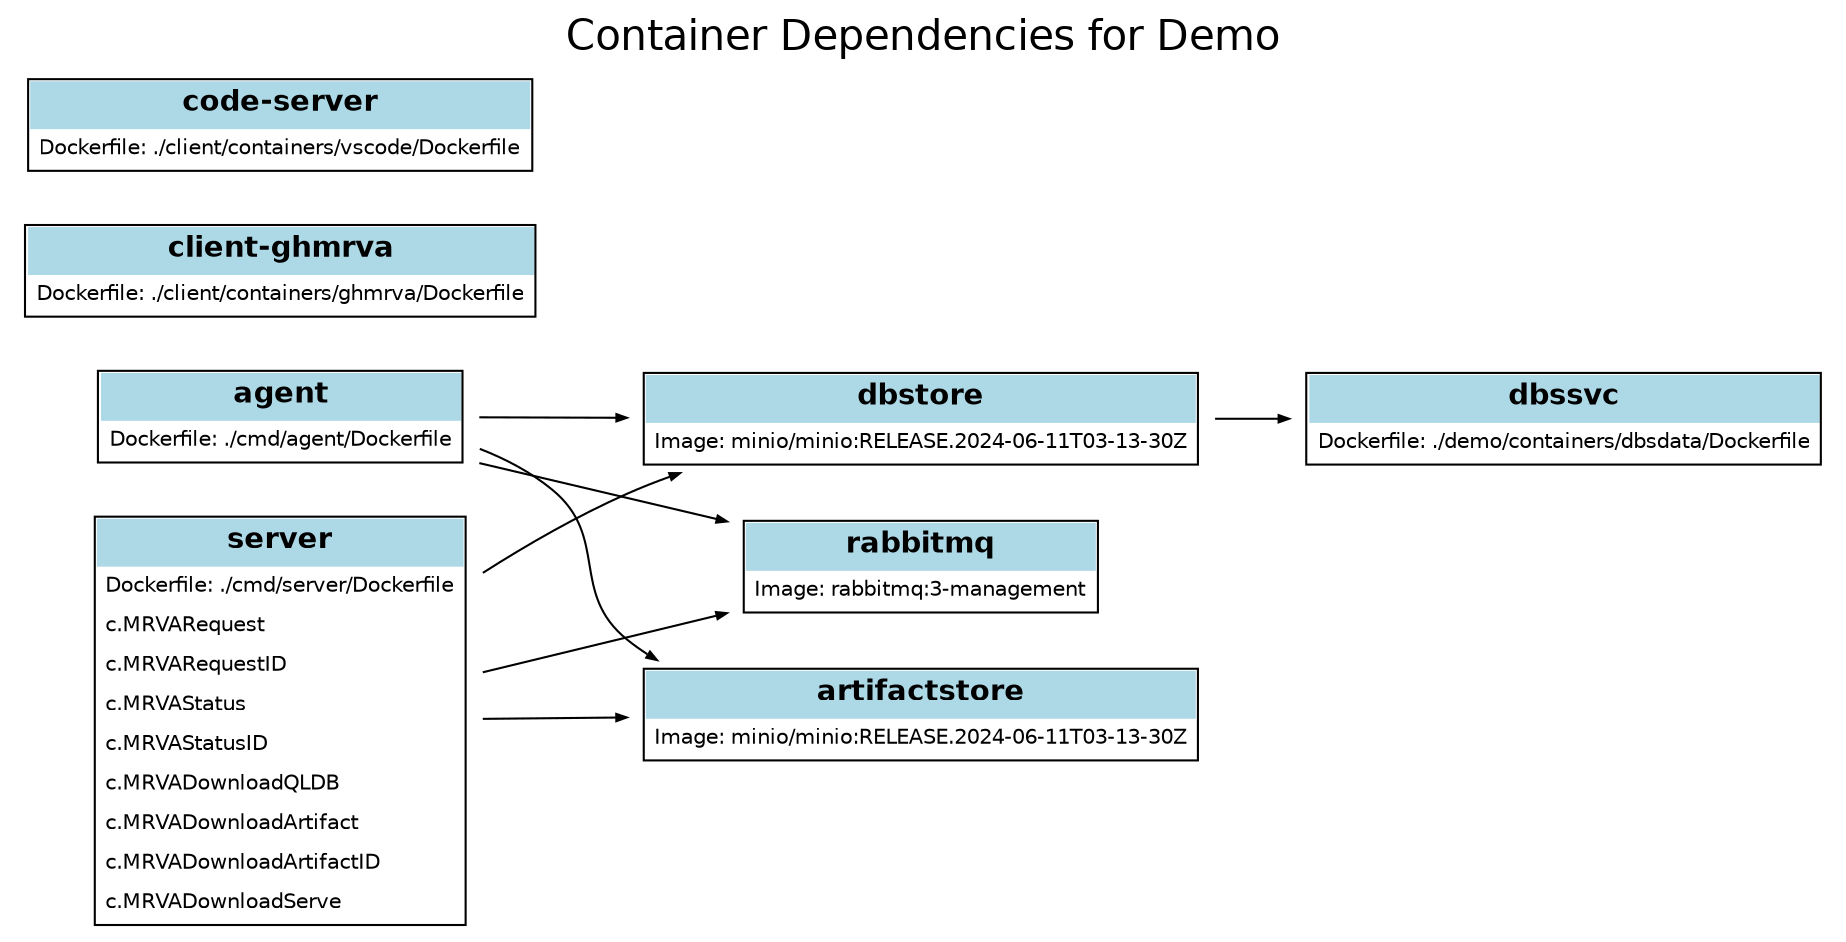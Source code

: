 digraph DockerComposeDemo {
    rankdir=LR; // Left-to-right layout
    node [shape=plaintext fontname="Helvetica"];
    edge [arrowsize=0.5];
    
    // Title
    label="Container Dependencies for Demo";
    labelloc=top;
    fontsize=20;
    fontname="Helvetica";

    // Define nodes with Dockerfile references
    dbssvc [
        shape=plaintext
        label=<
            <table border="1" cellborder="0" cellspacing="0" cellpadding="4">
                <tr><td colspan="1" bgcolor="lightblue"><b>dbssvc</b></td></tr>
                <tr><td align="left"><font point-size="10">Dockerfile: ./demo/containers/dbsdata/Dockerfile</font></td></tr>
            </table>
        >
    ];

    dbstore [
        shape=plaintext
        label=<
            <table border="1" cellborder="0" cellspacing="0" cellpadding="4">
                <tr><td colspan="1" bgcolor="lightblue"><b>dbstore</b></td></tr>
                <tr><td align="left"><font point-size="10">Image: minio/minio:RELEASE.2024-06-11T03-13-30Z</font></td></tr>
            </table>
        >
    ];

    client_ghmrva [
        shape=plaintext
        label=<
            <table border="1" cellborder="0" cellspacing="0" cellpadding="4">
                <tr><td colspan="1" bgcolor="lightblue"><b>client-ghmrva</b></td></tr>
                <tr><td align="left"><font point-size="10">Dockerfile: ./client/containers/ghmrva/Dockerfile</font></td></tr>
            </table>
        >
    ];

    code_server [
        shape=plaintext
        label=<
            <table border="1" cellborder="0" cellspacing="0" cellpadding="4">
                <tr><td colspan="1" bgcolor="lightblue"><b>code-server</b></td></tr>
                <tr><td align="left"><font point-size="10">Dockerfile: ./client/containers/vscode/Dockerfile</font></td></tr>
            </table>
        >
    ];

    rabbitmq [
        shape=plaintext
        label=<
            <table border="1" cellborder="0" cellspacing="0" cellpadding="4">
                <tr><td colspan="1" bgcolor="lightblue"><b>rabbitmq</b></td></tr>
                <tr><td align="left"><font point-size="10">Image: rabbitmq:3-management</font></td></tr>
            </table>
        >
    ];

    artifactstore [
        shape=plaintext
        label=<
            <table border="1" cellborder="0" cellspacing="0" cellpadding="4">
                <tr><td colspan="1" bgcolor="lightblue"><b>artifactstore</b></td></tr>
                <tr><td align="left"><font point-size="10">Image: minio/minio:RELEASE.2024-06-11T03-13-30Z</font></td></tr>
            </table>
        >
    ];

    agent [
        shape=plaintext
        label=<
            <table border="1" cellborder="0" cellspacing="0" cellpadding="4">
                <tr><td colspan="1" bgcolor="lightblue"><b>agent</b></td></tr>
                <tr><td align="left"><font point-size="10">Dockerfile: ./cmd/agent/Dockerfile</font></td></tr>
            </table>
        >
    ];

    // Expanded 'server' node with handler names and Dockerfile reference
    server [
        shape=plaintext
        label=<
            <table border="1" cellborder="0" cellspacing="0" cellpadding="4">
                <tr><td colspan="1" bgcolor="lightblue"><b>server</b></td></tr>
                <tr><td align="left"><font point-size="10">Dockerfile: ./cmd/server/Dockerfile</font></td></tr>
                <tr><td align="left"><font point-size="10">c.MRVARequest</font></td></tr>
                <tr><td align="left"><font point-size="10">c.MRVARequestID</font></td></tr>
                <tr><td align="left"><font point-size="10">c.MRVAStatus</font></td></tr>
                <tr><td align="left"><font point-size="10">c.MRVAStatusID</font></td></tr>
                <tr><td align="left"><font point-size="10">c.MRVADownloadQLDB</font></td></tr>
                <tr><td align="left"><font point-size="10">c.MRVADownloadArtifact</font></td></tr>
                <tr><td align="left"><font point-size="10">c.MRVADownloadArtifactID</font></td></tr>
                <tr><td align="left"><font point-size="10">c.MRVADownloadServe</font></td></tr>
            </table>
        >
    ];

    // Define edges (dependencies)
    dbstore -> dbssvc;
    server -> dbstore;
    server -> rabbitmq;
    server -> artifactstore;
    agent -> dbstore;
    agent -> artifactstore;
    agent -> rabbitmq;
}

